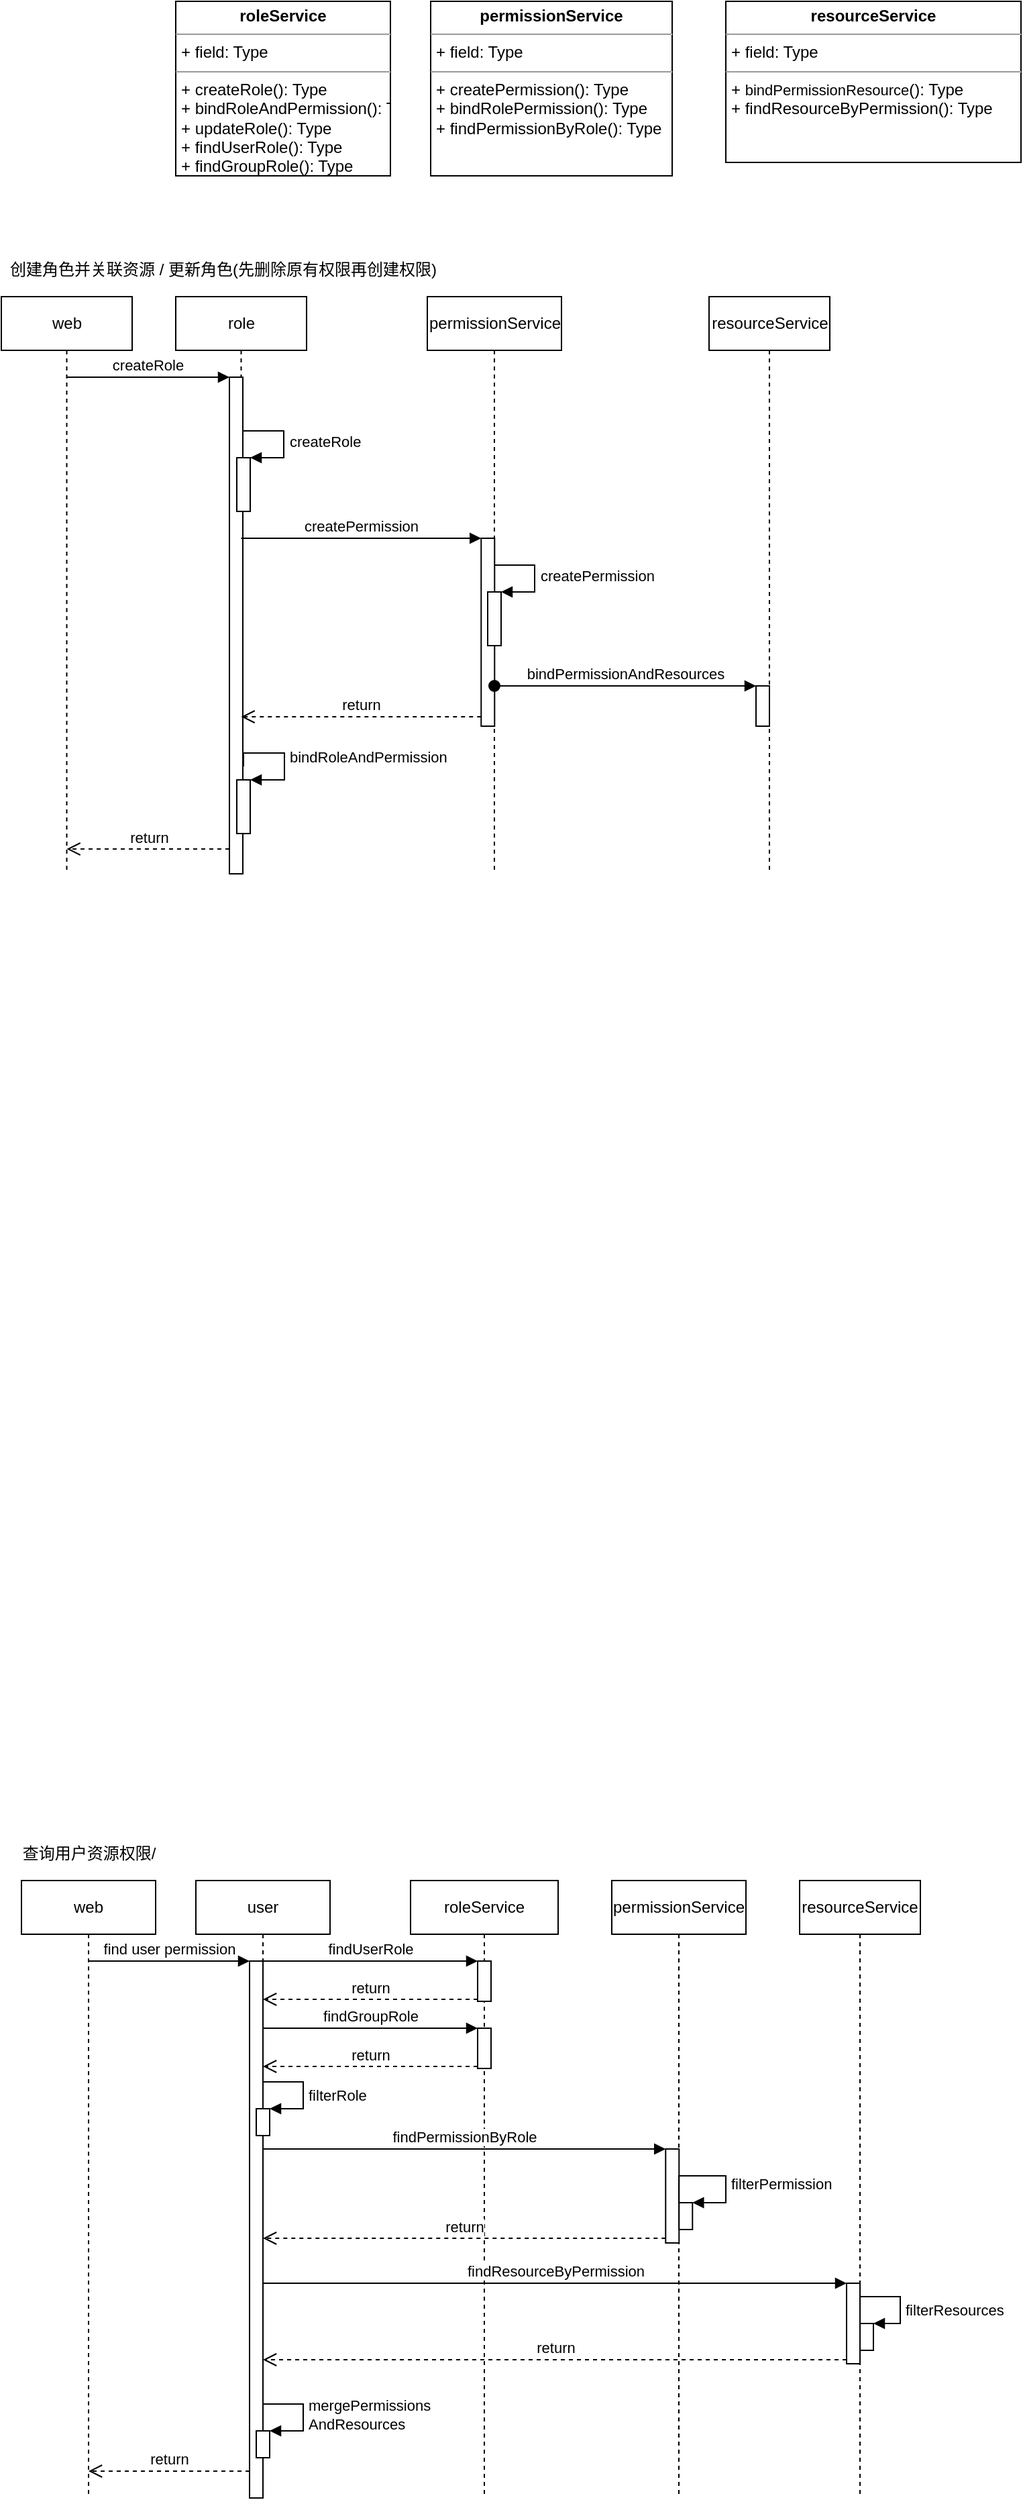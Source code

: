 <mxfile version="16.2.2" type="github">
  <diagram id="Lecb5YTUXgQ9bfZf-A8x" name="Page-1">
    <mxGraphModel dx="1132" dy="634" grid="1" gridSize="10" guides="1" tooltips="1" connect="1" arrows="1" fold="1" page="1" pageScale="1" pageWidth="827" pageHeight="1169" math="0" shadow="0">
      <root>
        <mxCell id="0" />
        <mxCell id="1" parent="0" />
        <mxCell id="Gfb8r4W2IXasRSdZ64gj-91" value="&lt;p style=&quot;margin: 0px ; margin-top: 4px ; text-align: center&quot;&gt;&lt;b&gt;permissionService&lt;/b&gt;&lt;/p&gt;&lt;hr size=&quot;1&quot;&gt;&lt;p style=&quot;margin: 0px ; margin-left: 4px&quot;&gt;+ field: Type&lt;/p&gt;&lt;hr size=&quot;1&quot;&gt;&lt;p style=&quot;margin: 0px ; margin-left: 4px&quot;&gt;+ createPermission(): Type&lt;/p&gt;&lt;p style=&quot;margin: 0px ; margin-left: 4px&quot;&gt;+ bindRolePermission(): Type&lt;br&gt;&lt;/p&gt;&lt;p style=&quot;margin: 0px ; margin-left: 4px&quot;&gt;+ findPermissionByRole(): Type&lt;br&gt;&lt;/p&gt;" style="verticalAlign=top;align=left;overflow=fill;fontSize=12;fontFamily=Helvetica;html=1;" parent="1" vertex="1">
          <mxGeometry x="370" y="10" width="180" height="130" as="geometry" />
        </mxCell>
        <mxCell id="Gfb8r4W2IXasRSdZ64gj-50" value="&lt;p style=&quot;margin: 0px ; margin-top: 4px ; text-align: center&quot;&gt;&lt;b&gt;resourceService&lt;/b&gt;&lt;/p&gt;&lt;hr size=&quot;1&quot;&gt;&lt;p style=&quot;margin: 0px ; margin-left: 4px&quot;&gt;+ field: Type&lt;/p&gt;&lt;hr size=&quot;1&quot;&gt;&lt;p style=&quot;margin: 0px ; margin-left: 4px&quot;&gt;&lt;span&gt;+&amp;nbsp;&lt;/span&gt;&lt;span style=&quot;font-size: 11px ; text-align: center ; background-color: rgb(255 , 255 , 255)&quot;&gt;bindPermissionResource&lt;/span&gt;&lt;span&gt;(): Type&lt;/span&gt;&lt;br&gt;&lt;/p&gt;&lt;p style=&quot;margin: 0px ; margin-left: 4px&quot;&gt;+ findResourceByPermission(): Type&lt;span&gt;&lt;br&gt;&lt;/span&gt;&lt;/p&gt;" style="verticalAlign=top;align=left;overflow=fill;fontSize=12;fontFamily=Helvetica;html=1;" parent="1" vertex="1">
          <mxGeometry x="590" y="10" width="220" height="120" as="geometry" />
        </mxCell>
        <mxCell id="Gfb8r4W2IXasRSdZ64gj-131" value="&lt;p style=&quot;margin: 0px ; margin-top: 4px ; text-align: center&quot;&gt;&lt;b&gt;roleService&lt;/b&gt;&lt;/p&gt;&lt;hr size=&quot;1&quot;&gt;&lt;p style=&quot;margin: 0px ; margin-left: 4px&quot;&gt;+ field: Type&lt;/p&gt;&lt;hr size=&quot;1&quot;&gt;&lt;p style=&quot;margin: 0px ; margin-left: 4px&quot;&gt;+ createRole(): Type&lt;/p&gt;&lt;p style=&quot;margin: 0px 0px 0px 4px&quot;&gt;+ bindRoleAndPermission(): Type&lt;/p&gt;&lt;p style=&quot;margin: 0px ; margin-left: 4px&quot;&gt;+ updateRole(): Type&lt;br&gt;&lt;/p&gt;&lt;p style=&quot;margin: 0px ; margin-left: 4px&quot;&gt;+ findUserRole(): Type&lt;br&gt;&lt;/p&gt;&lt;p style=&quot;margin: 0px ; margin-left: 4px&quot;&gt;+ findGroupRole(): Type&lt;br&gt;&lt;/p&gt;" style="verticalAlign=top;align=left;overflow=fill;fontSize=12;fontFamily=Helvetica;html=1;" parent="1" vertex="1">
          <mxGeometry x="180" y="10" width="160" height="130" as="geometry" />
        </mxCell>
        <mxCell id="dYymay2B3Ynfmi_B4KFz-130" value="" style="group;" vertex="1" connectable="0" parent="1">
          <mxGeometry x="60" y="1380" width="675" height="490" as="geometry" />
        </mxCell>
        <mxCell id="dYymay2B3Ynfmi_B4KFz-119" value="查询用户资源权限/" style="text;html=1;align=center;verticalAlign=middle;resizable=0;points=[];autosize=1;strokeColor=none;fillColor=none;" vertex="1" parent="dYymay2B3Ynfmi_B4KFz-130">
          <mxGeometry width="110" height="20" as="geometry" />
        </mxCell>
        <mxCell id="dYymay2B3Ynfmi_B4KFz-87" value="web" style="shape=umlLifeline;perimeter=lifelinePerimeter;whiteSpace=wrap;html=1;container=1;collapsible=0;recursiveResize=0;outlineConnect=0;" vertex="1" parent="dYymay2B3Ynfmi_B4KFz-130">
          <mxGeometry x="5" y="30" width="100" height="460" as="geometry" />
        </mxCell>
        <mxCell id="dYymay2B3Ynfmi_B4KFz-88" value="user" style="shape=umlLifeline;perimeter=lifelinePerimeter;whiteSpace=wrap;html=1;container=1;collapsible=0;recursiveResize=0;outlineConnect=0;" vertex="1" parent="dYymay2B3Ynfmi_B4KFz-130">
          <mxGeometry x="135" y="30" width="100" height="460" as="geometry" />
        </mxCell>
        <mxCell id="dYymay2B3Ynfmi_B4KFz-92" value="" style="html=1;points=[];perimeter=orthogonalPerimeter;" vertex="1" parent="dYymay2B3Ynfmi_B4KFz-88">
          <mxGeometry x="40" y="60" width="10" height="400" as="geometry" />
        </mxCell>
        <mxCell id="dYymay2B3Ynfmi_B4KFz-105" value="" style="html=1;points=[];perimeter=orthogonalPerimeter;" vertex="1" parent="dYymay2B3Ynfmi_B4KFz-88">
          <mxGeometry x="45" y="170" width="10" height="20" as="geometry" />
        </mxCell>
        <mxCell id="dYymay2B3Ynfmi_B4KFz-106" value="&lt;span style=&quot;text-align: center&quot;&gt;filterRole&lt;/span&gt;" style="edgeStyle=orthogonalEdgeStyle;html=1;align=left;spacingLeft=2;endArrow=block;rounded=0;entryX=1;entryY=0;" edge="1" target="dYymay2B3Ynfmi_B4KFz-105" parent="dYymay2B3Ynfmi_B4KFz-88">
          <mxGeometry x="0.262" relative="1" as="geometry">
            <mxPoint x="50" y="170" as="sourcePoint" />
            <Array as="points">
              <mxPoint x="50" y="150" />
              <mxPoint x="80" y="150" />
              <mxPoint x="80" y="170" />
            </Array>
            <mxPoint as="offset" />
          </mxGeometry>
        </mxCell>
        <mxCell id="dYymay2B3Ynfmi_B4KFz-124" value="" style="html=1;points=[];perimeter=orthogonalPerimeter;" vertex="1" parent="dYymay2B3Ynfmi_B4KFz-88">
          <mxGeometry x="45" y="410" width="10" height="20" as="geometry" />
        </mxCell>
        <mxCell id="dYymay2B3Ynfmi_B4KFz-125" value="&lt;span style=&quot;text-align: center&quot;&gt;mergePermissions&lt;/span&gt;&lt;br style=&quot;text-align: center&quot;&gt;&lt;span style=&quot;text-align: center&quot;&gt;AndResources&lt;/span&gt;" style="edgeStyle=orthogonalEdgeStyle;html=1;align=left;spacingLeft=2;endArrow=block;rounded=0;entryX=1;entryY=0;" edge="1" target="dYymay2B3Ynfmi_B4KFz-124" parent="dYymay2B3Ynfmi_B4KFz-88">
          <mxGeometry relative="1" as="geometry">
            <mxPoint x="50" y="390" as="sourcePoint" />
            <Array as="points">
              <mxPoint x="80" y="390" />
            </Array>
          </mxGeometry>
        </mxCell>
        <mxCell id="dYymay2B3Ynfmi_B4KFz-89" value="roleService" style="shape=umlLifeline;perimeter=lifelinePerimeter;whiteSpace=wrap;html=1;container=1;collapsible=0;recursiveResize=0;outlineConnect=0;" vertex="1" parent="dYymay2B3Ynfmi_B4KFz-130">
          <mxGeometry x="295" y="30" width="110" height="460" as="geometry" />
        </mxCell>
        <mxCell id="dYymay2B3Ynfmi_B4KFz-95" value="" style="html=1;points=[];perimeter=orthogonalPerimeter;" vertex="1" parent="dYymay2B3Ynfmi_B4KFz-89">
          <mxGeometry x="50" y="60" width="10" height="30" as="geometry" />
        </mxCell>
        <mxCell id="dYymay2B3Ynfmi_B4KFz-98" value="" style="html=1;points=[];perimeter=orthogonalPerimeter;" vertex="1" parent="dYymay2B3Ynfmi_B4KFz-89">
          <mxGeometry x="50.0" y="110" width="10" height="30" as="geometry" />
        </mxCell>
        <mxCell id="dYymay2B3Ynfmi_B4KFz-90" value="permissionService" style="shape=umlLifeline;perimeter=lifelinePerimeter;whiteSpace=wrap;html=1;container=1;collapsible=0;recursiveResize=0;outlineConnect=0;" vertex="1" parent="dYymay2B3Ynfmi_B4KFz-130">
          <mxGeometry x="445" y="30" width="100" height="460" as="geometry" />
        </mxCell>
        <mxCell id="dYymay2B3Ynfmi_B4KFz-107" value="" style="html=1;points=[];perimeter=orthogonalPerimeter;" vertex="1" parent="dYymay2B3Ynfmi_B4KFz-90">
          <mxGeometry x="40.14" y="200" width="10" height="70" as="geometry" />
        </mxCell>
        <mxCell id="dYymay2B3Ynfmi_B4KFz-110" value="" style="html=1;points=[];perimeter=orthogonalPerimeter;" vertex="1" parent="dYymay2B3Ynfmi_B4KFz-90">
          <mxGeometry x="50.14" y="240.0" width="10" height="20" as="geometry" />
        </mxCell>
        <mxCell id="dYymay2B3Ynfmi_B4KFz-111" value="&lt;span style=&quot;text-align: center&quot;&gt;filterPermission&lt;/span&gt;" style="edgeStyle=orthogonalEdgeStyle;html=1;align=left;spacingLeft=2;endArrow=block;rounded=0;entryX=1;entryY=0;" edge="1" parent="dYymay2B3Ynfmi_B4KFz-90" target="dYymay2B3Ynfmi_B4KFz-110">
          <mxGeometry x="0.262" relative="1" as="geometry">
            <mxPoint x="55.14" y="240.0" as="sourcePoint" />
            <Array as="points">
              <mxPoint x="50" y="240" />
              <mxPoint x="50" y="220" />
              <mxPoint x="85" y="220" />
              <mxPoint x="85" y="240" />
            </Array>
            <mxPoint as="offset" />
          </mxGeometry>
        </mxCell>
        <mxCell id="dYymay2B3Ynfmi_B4KFz-91" value="resourceService" style="shape=umlLifeline;perimeter=lifelinePerimeter;whiteSpace=wrap;html=1;container=1;collapsible=0;recursiveResize=0;outlineConnect=0;" vertex="1" parent="dYymay2B3Ynfmi_B4KFz-130">
          <mxGeometry x="585" y="30" width="90" height="460" as="geometry" />
        </mxCell>
        <mxCell id="dYymay2B3Ynfmi_B4KFz-112" value="" style="html=1;points=[];perimeter=orthogonalPerimeter;" vertex="1" parent="dYymay2B3Ynfmi_B4KFz-91">
          <mxGeometry x="35" y="300" width="10" height="60" as="geometry" />
        </mxCell>
        <mxCell id="dYymay2B3Ynfmi_B4KFz-128" value="" style="html=1;points=[];perimeter=orthogonalPerimeter;" vertex="1" parent="dYymay2B3Ynfmi_B4KFz-91">
          <mxGeometry x="45" y="330" width="10" height="20" as="geometry" />
        </mxCell>
        <mxCell id="dYymay2B3Ynfmi_B4KFz-129" value="filterResources" style="edgeStyle=orthogonalEdgeStyle;html=1;align=left;spacingLeft=2;endArrow=block;rounded=0;entryX=1;entryY=0;" edge="1" target="dYymay2B3Ynfmi_B4KFz-128" parent="dYymay2B3Ynfmi_B4KFz-91">
          <mxGeometry x="0.249" relative="1" as="geometry">
            <mxPoint x="45" y="320" as="sourcePoint" />
            <Array as="points">
              <mxPoint x="45" y="310" />
              <mxPoint x="75" y="310" />
              <mxPoint x="75" y="330" />
            </Array>
            <mxPoint as="offset" />
          </mxGeometry>
        </mxCell>
        <mxCell id="dYymay2B3Ynfmi_B4KFz-93" value="find user permission" style="html=1;verticalAlign=bottom;endArrow=block;entryX=0;entryY=0;rounded=0;" edge="1" target="dYymay2B3Ynfmi_B4KFz-92" parent="dYymay2B3Ynfmi_B4KFz-130" source="dYymay2B3Ynfmi_B4KFz-87">
          <mxGeometry relative="1" as="geometry">
            <mxPoint x="105" y="90" as="sourcePoint" />
          </mxGeometry>
        </mxCell>
        <mxCell id="dYymay2B3Ynfmi_B4KFz-94" value="return" style="html=1;verticalAlign=bottom;endArrow=open;dashed=1;endSize=8;exitX=0;exitY=0.95;rounded=0;" edge="1" source="dYymay2B3Ynfmi_B4KFz-92" parent="dYymay2B3Ynfmi_B4KFz-130" target="dYymay2B3Ynfmi_B4KFz-87">
          <mxGeometry relative="1" as="geometry">
            <mxPoint x="105" y="166" as="targetPoint" />
          </mxGeometry>
        </mxCell>
        <mxCell id="dYymay2B3Ynfmi_B4KFz-96" value="findUserRole" style="html=1;verticalAlign=bottom;endArrow=block;entryX=0;entryY=0;rounded=0;" edge="1" target="dYymay2B3Ynfmi_B4KFz-95" parent="dYymay2B3Ynfmi_B4KFz-130" source="dYymay2B3Ynfmi_B4KFz-88">
          <mxGeometry relative="1" as="geometry">
            <mxPoint x="225" y="90" as="sourcePoint" />
          </mxGeometry>
        </mxCell>
        <mxCell id="dYymay2B3Ynfmi_B4KFz-97" value="return" style="html=1;verticalAlign=bottom;endArrow=open;dashed=1;endSize=8;exitX=0;exitY=0.95;rounded=0;" edge="1" source="dYymay2B3Ynfmi_B4KFz-95" parent="dYymay2B3Ynfmi_B4KFz-130" target="dYymay2B3Ynfmi_B4KFz-88">
          <mxGeometry relative="1" as="geometry">
            <mxPoint x="225" y="166" as="targetPoint" />
          </mxGeometry>
        </mxCell>
        <mxCell id="dYymay2B3Ynfmi_B4KFz-108" value="findPermissionByRole" style="html=1;verticalAlign=bottom;endArrow=block;entryX=0;entryY=0;rounded=0;" edge="1" parent="dYymay2B3Ynfmi_B4KFz-130" target="dYymay2B3Ynfmi_B4KFz-107">
          <mxGeometry relative="1" as="geometry">
            <mxPoint x="184.929" y="230" as="sourcePoint" />
          </mxGeometry>
        </mxCell>
        <mxCell id="dYymay2B3Ynfmi_B4KFz-109" value="return" style="html=1;verticalAlign=bottom;endArrow=open;dashed=1;endSize=8;exitX=0;exitY=0.95;rounded=0;" edge="1" parent="dYymay2B3Ynfmi_B4KFz-130" source="dYymay2B3Ynfmi_B4KFz-107" target="dYymay2B3Ynfmi_B4KFz-88">
          <mxGeometry relative="1" as="geometry">
            <mxPoint x="305.069" y="258.5" as="targetPoint" />
          </mxGeometry>
        </mxCell>
        <mxCell id="dYymay2B3Ynfmi_B4KFz-113" value="findResourceByPermission" style="html=1;verticalAlign=bottom;endArrow=block;entryX=0;entryY=0;rounded=0;" edge="1" parent="dYymay2B3Ynfmi_B4KFz-130" target="dYymay2B3Ynfmi_B4KFz-112" source="dYymay2B3Ynfmi_B4KFz-88">
          <mxGeometry relative="1" as="geometry">
            <mxPoint x="304.899" y="320" as="sourcePoint" />
          </mxGeometry>
        </mxCell>
        <mxCell id="dYymay2B3Ynfmi_B4KFz-114" value="return" style="html=1;verticalAlign=bottom;endArrow=open;dashed=1;endSize=8;exitX=0;exitY=0.95;rounded=0;" edge="1" parent="dYymay2B3Ynfmi_B4KFz-130" source="dYymay2B3Ynfmi_B4KFz-112" target="dYymay2B3Ynfmi_B4KFz-88">
          <mxGeometry relative="1" as="geometry">
            <mxPoint x="304.899" y="348.5" as="targetPoint" />
          </mxGeometry>
        </mxCell>
        <mxCell id="dYymay2B3Ynfmi_B4KFz-99" value="findGroupRole" style="html=1;verticalAlign=bottom;endArrow=block;entryX=0;entryY=0;rounded=0;" edge="1" parent="dYymay2B3Ynfmi_B4KFz-130" target="dYymay2B3Ynfmi_B4KFz-98" source="dYymay2B3Ynfmi_B4KFz-88">
          <mxGeometry relative="1" as="geometry">
            <mxPoint x="224.999" y="140" as="sourcePoint" />
          </mxGeometry>
        </mxCell>
        <mxCell id="dYymay2B3Ynfmi_B4KFz-100" value="return" style="html=1;verticalAlign=bottom;endArrow=open;dashed=1;endSize=8;exitX=0;exitY=0.95;rounded=0;" edge="1" parent="dYymay2B3Ynfmi_B4KFz-130" source="dYymay2B3Ynfmi_B4KFz-98" target="dYymay2B3Ynfmi_B4KFz-88">
          <mxGeometry relative="1" as="geometry">
            <mxPoint x="224.999" y="168.5" as="targetPoint" />
          </mxGeometry>
        </mxCell>
        <mxCell id="dYymay2B3Ynfmi_B4KFz-211" value="" style="group;" vertex="1" connectable="0" parent="1">
          <mxGeometry x="50" y="200" width="617.5" height="460" as="geometry" />
        </mxCell>
        <mxCell id="dYymay2B3Ynfmi_B4KFz-162" value="创建角色并关联资源 / 更新角色(先删除原有权限再创建权限)" style="text;html=1;align=center;verticalAlign=middle;resizable=0;points=[];autosize=1;strokeColor=none;fillColor=none;" vertex="1" parent="dYymay2B3Ynfmi_B4KFz-211">
          <mxGeometry width="330" height="20" as="geometry" />
        </mxCell>
        <mxCell id="dYymay2B3Ynfmi_B4KFz-163" value="web" style="shape=umlLifeline;perimeter=lifelinePerimeter;whiteSpace=wrap;html=1;container=1;collapsible=0;recursiveResize=0;outlineConnect=0;" vertex="1" parent="dYymay2B3Ynfmi_B4KFz-211">
          <mxGeometry y="30" width="97.5" height="430" as="geometry" />
        </mxCell>
        <mxCell id="dYymay2B3Ynfmi_B4KFz-164" value="role" style="shape=umlLifeline;perimeter=lifelinePerimeter;whiteSpace=wrap;html=1;container=1;collapsible=0;recursiveResize=0;outlineConnect=0;" vertex="1" parent="dYymay2B3Ynfmi_B4KFz-211">
          <mxGeometry x="130" y="30" width="97.5" height="430" as="geometry" />
        </mxCell>
        <mxCell id="dYymay2B3Ynfmi_B4KFz-165" value="" style="html=1;points=[];perimeter=orthogonalPerimeter;" vertex="1" parent="dYymay2B3Ynfmi_B4KFz-164">
          <mxGeometry x="40" y="60" width="10" height="370" as="geometry" />
        </mxCell>
        <mxCell id="dYymay2B3Ynfmi_B4KFz-196" value="" style="html=1;points=[];perimeter=orthogonalPerimeter;" vertex="1" parent="dYymay2B3Ynfmi_B4KFz-164">
          <mxGeometry x="45.5" y="120" width="10" height="40" as="geometry" />
        </mxCell>
        <mxCell id="dYymay2B3Ynfmi_B4KFz-197" value="createRole" style="edgeStyle=orthogonalEdgeStyle;html=1;align=left;spacingLeft=2;endArrow=block;rounded=0;entryX=1;entryY=0;" edge="1" target="dYymay2B3Ynfmi_B4KFz-196" parent="dYymay2B3Ynfmi_B4KFz-164">
          <mxGeometry relative="1" as="geometry">
            <mxPoint x="50.5" y="100" as="sourcePoint" />
            <Array as="points">
              <mxPoint x="80.5" y="100" />
            </Array>
          </mxGeometry>
        </mxCell>
        <mxCell id="dYymay2B3Ynfmi_B4KFz-209" value="" style="html=1;points=[];perimeter=orthogonalPerimeter;" vertex="1" parent="dYymay2B3Ynfmi_B4KFz-164">
          <mxGeometry x="45.5" y="360" width="10" height="40" as="geometry" />
        </mxCell>
        <mxCell id="dYymay2B3Ynfmi_B4KFz-210" value="bindRoleAndPermission" style="edgeStyle=orthogonalEdgeStyle;html=1;align=left;spacingLeft=2;endArrow=block;rounded=0;entryX=1;entryY=0;" edge="1" target="dYymay2B3Ynfmi_B4KFz-209" parent="dYymay2B3Ynfmi_B4KFz-164">
          <mxGeometry relative="1" as="geometry">
            <mxPoint x="50.5" y="350" as="sourcePoint" />
            <Array as="points">
              <mxPoint x="51" y="340" />
              <mxPoint x="81" y="340" />
              <mxPoint x="81" y="360" />
            </Array>
          </mxGeometry>
        </mxCell>
        <mxCell id="dYymay2B3Ynfmi_B4KFz-173" value="permissionService" style="shape=umlLifeline;perimeter=lifelinePerimeter;whiteSpace=wrap;html=1;container=1;collapsible=0;recursiveResize=0;outlineConnect=0;" vertex="1" parent="dYymay2B3Ynfmi_B4KFz-211">
          <mxGeometry x="317.5" y="30" width="100" height="430" as="geometry" />
        </mxCell>
        <mxCell id="dYymay2B3Ynfmi_B4KFz-174" value="" style="html=1;points=[];perimeter=orthogonalPerimeter;" vertex="1" parent="dYymay2B3Ynfmi_B4KFz-173">
          <mxGeometry x="40.14" y="180" width="10" height="140" as="geometry" />
        </mxCell>
        <mxCell id="dYymay2B3Ynfmi_B4KFz-207" value="" style="html=1;points=[];perimeter=orthogonalPerimeter;" vertex="1" parent="dYymay2B3Ynfmi_B4KFz-173">
          <mxGeometry x="45" y="220" width="10" height="40" as="geometry" />
        </mxCell>
        <mxCell id="dYymay2B3Ynfmi_B4KFz-208" value="createPermission" style="edgeStyle=orthogonalEdgeStyle;html=1;align=left;spacingLeft=2;endArrow=block;rounded=0;entryX=1;entryY=0;" edge="1" target="dYymay2B3Ynfmi_B4KFz-207" parent="dYymay2B3Ynfmi_B4KFz-173">
          <mxGeometry relative="1" as="geometry">
            <mxPoint x="50" y="200" as="sourcePoint" />
            <Array as="points">
              <mxPoint x="80" y="200" />
            </Array>
          </mxGeometry>
        </mxCell>
        <mxCell id="dYymay2B3Ynfmi_B4KFz-177" value="resourceService" style="shape=umlLifeline;perimeter=lifelinePerimeter;whiteSpace=wrap;html=1;container=1;collapsible=0;recursiveResize=0;outlineConnect=0;" vertex="1" parent="dYymay2B3Ynfmi_B4KFz-211">
          <mxGeometry x="527.5" y="30" width="90" height="430" as="geometry" />
        </mxCell>
        <mxCell id="dYymay2B3Ynfmi_B4KFz-201" value="" style="html=1;points=[];perimeter=orthogonalPerimeter;" vertex="1" parent="dYymay2B3Ynfmi_B4KFz-177">
          <mxGeometry x="35" y="290" width="10" height="30" as="geometry" />
        </mxCell>
        <mxCell id="dYymay2B3Ynfmi_B4KFz-181" value="createRole" style="html=1;verticalAlign=bottom;endArrow=block;entryX=0;entryY=0;rounded=0;" edge="1" parent="dYymay2B3Ynfmi_B4KFz-211" source="dYymay2B3Ynfmi_B4KFz-163" target="dYymay2B3Ynfmi_B4KFz-165">
          <mxGeometry relative="1" as="geometry">
            <mxPoint x="100" y="90" as="sourcePoint" />
          </mxGeometry>
        </mxCell>
        <mxCell id="dYymay2B3Ynfmi_B4KFz-182" value="return" style="html=1;verticalAlign=bottom;endArrow=open;dashed=1;endSize=8;exitX=0;exitY=0.95;rounded=0;" edge="1" parent="dYymay2B3Ynfmi_B4KFz-211" source="dYymay2B3Ynfmi_B4KFz-165" target="dYymay2B3Ynfmi_B4KFz-163">
          <mxGeometry relative="1" as="geometry">
            <mxPoint x="100" y="166" as="targetPoint" />
          </mxGeometry>
        </mxCell>
        <mxCell id="dYymay2B3Ynfmi_B4KFz-185" value="createPermission" style="html=1;verticalAlign=bottom;endArrow=block;entryX=0;entryY=0;rounded=0;" edge="1" parent="dYymay2B3Ynfmi_B4KFz-211" target="dYymay2B3Ynfmi_B4KFz-174" source="dYymay2B3Ynfmi_B4KFz-164">
          <mxGeometry relative="1" as="geometry">
            <mxPoint x="217.5" y="230" as="sourcePoint" />
          </mxGeometry>
        </mxCell>
        <mxCell id="dYymay2B3Ynfmi_B4KFz-186" value="return" style="html=1;verticalAlign=bottom;endArrow=open;dashed=1;endSize=8;exitX=0;exitY=0.95;rounded=0;" edge="1" parent="dYymay2B3Ynfmi_B4KFz-211" source="dYymay2B3Ynfmi_B4KFz-174" target="dYymay2B3Ynfmi_B4KFz-164">
          <mxGeometry relative="1" as="geometry">
            <mxPoint x="300.069" y="258.5" as="targetPoint" />
          </mxGeometry>
        </mxCell>
        <mxCell id="dYymay2B3Ynfmi_B4KFz-202" value="bindPermissionAndResources" style="html=1;verticalAlign=bottom;startArrow=oval;endArrow=block;startSize=8;rounded=0;" edge="1" target="dYymay2B3Ynfmi_B4KFz-201" parent="dYymay2B3Ynfmi_B4KFz-211" source="dYymay2B3Ynfmi_B4KFz-173">
          <mxGeometry relative="1" as="geometry">
            <mxPoint x="487.5" y="260" as="sourcePoint" />
          </mxGeometry>
        </mxCell>
      </root>
    </mxGraphModel>
  </diagram>
</mxfile>
